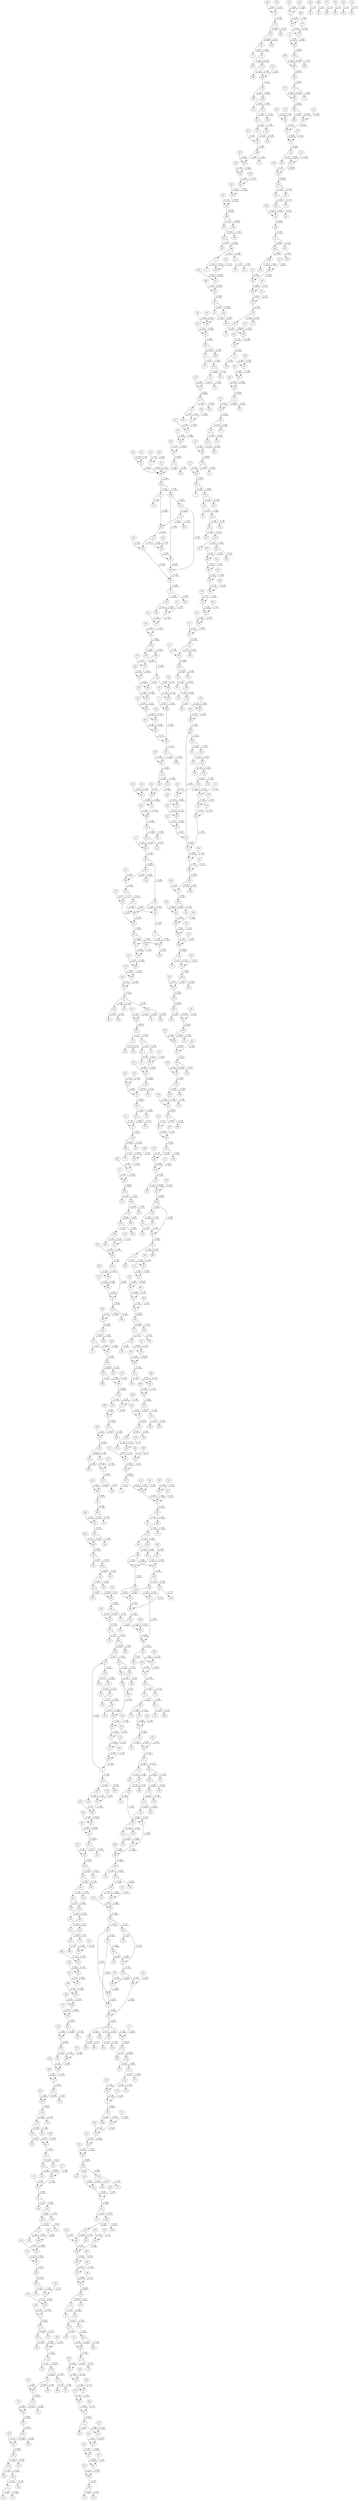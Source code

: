 digraph {
0;
1;
2;
3;
4;
5;
6;
7;
8;
9;
10;
11;
12;
13;
14;
15;
16;
17;
18;
19;
20;
21;
22;
23;
24;
25;
26;
27;
28;
29;
30;
31;
32;
33;
34;
35;
36;
37;
38;
39;
40;
41;
42;
43;
44;
45;
46;
47;
48;
49;
50;
51;
52;
53;
54;
55;
56;
57;
58;
59;
60;
61;
62;
63;
64;
65;
66;
67;
68;
69;
70;
71;
72;
73;
74;
75;
76;
77;
78;
79;
80;
81;
82;
83;
84;
85;
86;
87;
88;
89;
90;
91;
92;
93;
94;
95;
96;
97;
98;
99;
100;
101;
102;
103;
104;
105;
106;
107;
108;
109;
110;
111;
112;
113;
114;
115;
116;
117;
118;
119;
120;
121;
122;
123;
124;
125;
126;
127;
128;
129;
130;
131;
132;
133;
134;
135;
136;
137;
138;
139;
140;
141;
142;
143;
144;
145;
146;
147;
148;
149;
150;
151;
152;
153;
154;
155;
156;
157;
158;
159;
160;
161;
162;
163;
164;
165;
166;
167;
168;
169;
170;
171;
172;
173;
174;
175;
176;
177;
178;
179;
180;
181;
182;
183;
184;
185;
186;
187;
188;
189;
190;
191;
192;
193;
194;
195;
196;
197;
198;
199;
200;
201;
202;
203;
204;
205;
206;
207;
208;
209;
210;
211;
212;
213;
214;
215;
216;
217;
218;
219;
220;
221;
222;
223;
224;
225;
226;
227;
228;
229;
230;
231;
232;
233;
234;
235;
236;
237;
238;
239;
240;
241;
242;
243;
244;
245;
246;
247;
248;
249;
250;
251;
252;
253;
254;
255;
256;
257;
258;
259;
260;
261;
262;
263;
264;
265;
266;
267;
268;
269;
270;
271;
272;
273;
274;
275;
276;
277;
278;
279;
280;
281;
282;
283;
284;
285;
286;
287;
288;
289;
290;
291;
292;
293;
294;
295;
296;
297;
298;
299;
300;
301;
302;
303;
304;
305;
306;
307;
308;
309;
310;
311;
312;
313;
314;
315;
316;
317;
318;
319;
320;
321;
322;
323;
324;
325;
326;
327;
328;
329;
330;
331;
332;
333;
334;
335;
336;
337;
338;
339;
340;
341;
342;
343;
344;
345;
346;
347;
348;
349;
350;
351;
352;
353;
354;
355;
356;
357;
358;
359;
360;
361;
362;
363;
364;
365;
366;
367;
368;
369;
370;
371;
372;
373;
374;
375;
376;
377;
378;
379;
380;
381;
382;
383;
384;
385;
386;
387;
388;
389;
390;
391;
392;
393;
394;
395;
396;
397;
398;
399;
400;
401;
402;
403;
404;
405;
406;
407;
408;
409;
410;
411;
412;
413;
414;
415;
416;
417;
418;
419;
420;
421;
422;
423;
424;
425;
426;
427;
428;
429;
430;
431;
432;
433;
434;
435;
436;
437;
438;
439;
440;
441;
442;
443;
444;
445;
446;
447;
448;
449;
450;
451;
452;
453;
454;
455;
456;
457;
458;
459;
460;
461;
462;
463;
464;
465;
466;
467;
468;
469;
470;
471;
472;
473;
474;
475;
476;
477;
478;
479;
480;
481;
482;
483;
484;
485;
486;
487;
488;
489;
490;
491;
492;
493;
494;
495;
496;
497;
498;
499;
500;
501;
502;
503;
504;
505;
506;
507;
508;
509;
510;
511;
512;
513;
514;
515;
516;
517;
518;
519;
520;
521;
522;
523;
524;
525;
526;
527;
528;
529;
530;
531;
532;
533;
534;
535;
536;
537;
538;
539;
540;
541;
542;
543;
544;
545;
546;
547;
548;
549;
550;
551;
552;
553;
554;
555;
556;
557;
558;
559;
560;
561;
562;
563;
564;
565;
566;
567;
568;
569;
570;
571;
572;
573;
574;
575;
576;
577;
578;
579;
580;
581;
582;
583;
584;
585;
586;
587;
588;
589;
590;
591;
592;
593;
594;
595;
596;
597;
598;
599;
600;
601;
602;
603;
604;
605;
606;
607;
608;
609;
610;
611;
612;
613;
614;
615;
616;
617;
618;
619;
620;
621;
622;
623;
624;
625;
626;
627;
628;
629;
630;
631;
632;
633;
634;
635;
636;
637;
638;
639;
640;
641;
642;
643;
644;
645;
646;
647;
648;
649;
650;
651;
652;
653;
654;
655;
656;
657;
658;
659;
660;
661;
662;
663;
664;
665;
666;
667;
668;
669;
670;
671;
672;
673;
674;
675;
676;
677;
678;
679;
680;
681;
682;
683;
684;
685;
686;
687;
688;
689;
690;
691;
692;
693;
694;
695;
696;
697;
698;
699;
700;
701;
702;
703;
704;
705;
706;
707;
708;
709;
710;
711;
712;
713;
714;
715;
716;
717;
718;
719;
720;
721;
722;
723;
724;
725;
726;
727;
728;
729;
730;
731;
732;
733;
734;
735;
736;
737;
738;
739;
740;
741;
742;
743;
744;
745;
746;
747;
748;
749;
750;
751;
752;
753;
754;
755;
756;
757;
758;
759;
760;
761;
762;
763;
764;
765;
766;
767;
768;
769;
770;
771;
772;
773;
774;
775;
776;
777;
778;
779;
780;
781;
782;
783;
784;
785;
786;
787;
788;
789;
790;
791;
792;
793;
794;
795;
796;
797;
798;
799;
800;
801;
802;
803;
804;
805;
806;
807;
808;
809;
810;
811;
812;
813;
814;
815;
816;
817;
818;
819;
820;
821;
822;
823;
824;
825;
826;
827;
828;
829;
830;
831;
832;
833;
834;
835;
836;
837;
838;
839;
840;
841;
842;
843;
844;
845;
846;
847;
848;
849;
850;
851;
852;
853;
854;
855;
856;
857;
858;
859;
860;
861;
862;
863;
864;
865;
866;
867;
868;
869;
870;
871;
872;
873;
874;
875;
876;
877;
878;
879;
880;
881;
882;
883;
884;
885;
886;
887;
888;
889;
890;
891;
892;
893;
894;
895;
896;
897;
898;
899;
900;
901;
902;
903;
904;
905;
906;
907;
908;
909;
910;
911;
912;
913;
914;
915;
916;
917;
918;
919;
920;
921;
922;
923;
924;
925;
926;
927;
928;
929;
930;
931;
932;
933;
934;
935;
936;
937;
938;
939;
940;
941;
942;
943;
944;
945;
946;
947;
948;
949;
950;
951;
952;
953;
954;
955;
956;
957;
958;
959;
960;
961;
962;
963;
964;
965;
966;
967;
968;
969;
970;
971;
972;
973;
974;
975;
976;
977;
200 -> 526 [label=" L:1.3k
 cov:33.0"];
526 -> 55 [label=" L:1.0k
 cov:122.0"];
546 -> 421 [label=" L:21.9k
 cov:219.3"];
546 -> 207 [label=" L:1.0k
 cov:49.2"];
421 -> 465 [label=" L:16.6k
 cov:263.1"];
925 -> 526 [label=" L:1.1k
 cov:23.6"];
218 -> 403 [label=" L:1.0k
 cov:32.0"];
403 -> 788 [label=" L:1.0k
 cov:109.5"];
348 -> 928 [label=" L:1.1k
 cov:122.8"];
348 -> 951 [label=" L:1.0k
 cov:28.5"];
928 -> 799 [label=" L:26.9k
 cov:174.0"];
657 -> 142 [label=" L:1.1k
 cov:69.6"];
142 -> 819 [label=" L:21.7k
 cov:195.7"];
551 -> 934 [label=" L:1.1k
 cov:836.9"];
934 -> 504 [label=" L:1.2k
 cov:956.8"];
609 -> 202 [label=" L:1.1k
 cov:134.8"];
202 -> 699 [label=" L:1.2k
 cov:259.2"];
730 -> 928 [label=" L:1.1k
 cov:58.3"];
189 -> 823 [label=" L:1.1k
 cov:24.2"];
823 -> 772 [label=" L:1.6k
 cov:269.3"];
906 -> 612 [label=" L:10.7k
 cov:237.5"];
906 -> 938 [label=" L:1.0k
 cov:135.0"];
612 -> 686 [label=" L:13.2k
 cov:249.9"];
612 -> 187 [label=" L:1.0k
 cov:47.5"];
728 -> 86 [label=" L:1.1k
 cov:42.4"];
86 -> 253 [label=" L:1.6k
 cov:313.2"];
734 -> 489 [label=" L:4.2k
 cov:157.0"];
734 -> 786 [label=" L:1.0k
 cov:52.0"];
489 -> 344 [label=" L:4.1k
 cov:83.7"];
489 -> 974 [label=" L:1.0k
 cov:59.0"];
788 -> 549 [label=" L:13.2k
 cov:259.1"];
882 -> 327 [label=" L:1.0k
 cov:41.2"];
327 -> 554 [label=" L:7.5k
 cov:181.2"];
76 -> 539 [label=" L:1.0k
 cov:10.5"];
539 -> 107 [label=" L:1.0k
 cov:131.5"];
68 -> 130 [label=" L:1.3k
 cov:20.4"];
130 -> 367 [label=" L:4.3k
 cov:242.9"];
485 -> 940 [label=" L:1.1k
 cov:51.1"];
940 -> 400 [label=" L:5.4k
 cov:222.4"];
628 -> 96 [label=" L:1.1k
 cov:56.4"];
96 -> 601 [label=" L:3.7k
 cov:209.4"];
344 -> 235 [label=" L:1.1k
 cov:41.4"];
235 -> 458 [label=" L:10.6k
 cov:180.2"];
932 -> 195 [label=" L:1.0k
 cov:51.0"];
195 -> 788 [label=" L:1.0k
 cov:217.8"];
107 -> 573 [label=" L:16.0k
 cov:250.4"];
944 -> 883 [label=" L:1.5k
 cov:1749.7"];
944 -> 556 [label=" L:1.0k
 cov:890.5"];
883 -> 773 [label=" L:1.8k
 cov:891.6"];
883 -> 319 [label=" L:1.9k
 cov:143.5"];
236 -> 505 [label=" L:10.7k
 cov:145.9"];
236 -> 89 [label=" L:1.0k
 cov:89.0"];
505 -> 950 [label=" L:18.8k
 cov:184.8"];
118 -> 529 [label=" L:1.0k
 cov:83.2"];
529 -> 411 [label=" L:1.0k
 cov:337.5"];
316 -> 968 [label=" L:7.2k
 cov:155.6"];
316 -> 715 [label=" L:1.0k
 cov:43.2"];
968 -> 744 [label=" L:29.0k
 cov:207.2"];
968 -> 14 [label=" L:1.0k
 cov:59.2"];
280 -> 216 [label=" L:1.1k
 cov:68.9"];
216 -> 180 [label=" L:20.5k
 cov:284.1"];
136 -> 55 [label=" L:29.7k
 cov:225.9"];
136 -> 931 [label=" L:1.1k
 cov:26.5"];
55 -> 206 [label=" L:4.1k
 cov:266.9"];
693 -> 640 [label=" L:1.0k
 cov:46.0"];
640 -> 273 [label=" L:1.6k
 cov:174.3"];
608 -> 698 [label=" L:1.3k
 cov:699.1"];
698 -> 277 [label=" L:1.2k
 cov:531.9"];
387 -> 736 [label=" L:1.1k
 cov:144.9"];
736 -> 962 [label=" L:1.8k
 cov:549.2"];
88 -> 975 [label=" L:1.1k
 cov:66.0"];
975 -> 956 [label=" L:22.9k
 cov:199.4"];
18 -> 522 [label=" L:1.0k
 cov:981.8"];
18 -> 970 [label=" L:1.3k
 cov:133.3"];
522 -> 607 [label=" L:1.2k
 cov:931.8"];
970 -> 491 [label=" L:1.7k
 cov:176.9"];
902 -> 25 [label=" L:21.8k
 cov:230.2"];
902 -> 259 [label=" L:1.0k
 cov:46.8"];
25 -> 866 [label=" L:16.9k
 cov:241.1"];
858 -> 70 [label=" L:1.1k
 cov:496.2"];
858 -> 413 [label=" L:1.1k
 cov:79.2"];
70 -> 20 [label=" L:6.7k
 cov:671.9"];
70 -> 771 [label=" L:1.0k
 cov:126.5"];
740 -> 132 [label=" L:1.1k
 cov:44.1"];
132 -> 343 [label=" L:3.4k
 cov:220.0"];
158 -> 449 [label=" L:1.2k
 cov:5.7"];
449 -> 911 [label=" L:6.0k
 cov:193.9"];
549 -> 112 [label=" L:10.7k
 cov:222.1"];
554 -> 50 [label=" L:30.7k
 cov:288.5"];
277 -> 297 [label=" L:1.1k
 cov:418.3"];
297 -> 623 [label=" L:1.0k
 cov:190.0"];
297 -> 964 [label=" L:1.0k
 cov:337.5"];
297 -> 90 [label=" L:1.1k
 cov:102.1"];
343 -> 11 [label=" L:1.1k
 cov:178.4"];
573 -> 152 [label=" L:3.1k
 cov:209.4"];
819 -> 395 [label=" L:4.0k
 cov:182.6"];
834 -> 384 [label=" L:31.0k
 cov:225.5"];
834 -> 117 [label=" L:1.1k
 cov:32.1"];
384 -> 170 [label=" L:17.6k
 cov:218.0"];
139 -> 316 [label=" L:7.6k
 cov:223.5"];
887 -> 511 [label=" L:7.2k
 cov:169.2"];
511 -> 22 [label=" L:7.6k
 cov:235.1"];
278 -> 717 [label=" L:1.1k
 cov:36.9"];
717 -> 173 [label=" L:1.1k
 cov:306.0"];
78 -> 734 [label=" L:34.7k
 cov:231.0"];
725 -> 874 [label=" L:1.0k
 cov:166.0"];
874 -> 149 [label=" L:3.5k
 cov:142.1"];
270 -> 335 [label=" L:1.0k
 cov:166.0"];
335 -> 486 [label=" L:1.1k
 cov:167.6"];
374 -> 828 [label=" L:36.7k
 cov:174.4"];
374 -> 707 [label=" L:1.0k
 cov:44.2"];
828 -> 752 [label=" L:1.0k
 cov:162.0"];
828 -> 357 [label=" L:1.3k
 cov:3.5"];
108 -> 698 [label=" L:1.0k
 cov:300.0"];
165 -> 403 [label=" L:1.1k
 cov:14.0"];
255 -> 205 [label=" L:2.0k
 cov:130.4"];
255 -> 966 [label=" L:1.0k
 cov:38.5"];
205 -> 82 [label=" L:7.2k
 cov:155.8"];
205 -> 325 [label=" L:1.0k
 cov:33.8"];
598 -> 960 [label=" L:1.1k
 cov:114.9"];
598 -> 66 [label=" L:1.1k
 cov:40.0"];
960 -> 209 [label=" L:2.6k
 cov:54.1"];
82 -> 801 [label=" L:36.0k
 cov:221.3"];
109 -> 20 [label=" L:1.2k
 cov:49.5"];
20 -> 723 [label=" L:9.2k
 cov:828.8"];
223 -> 69 [label=" L:1.3k
 cov:22.6"];
69 -> 535 [label=" L:2.8k
 cov:505.2"];
127 -> 12 [label=" L:6.2k
 cov:207.0"];
12 -> 104 [label=" L:1.5k
 cov:163.1"];
826 -> 361 [label=" L:1.1k
 cov:1.3"];
864 -> 209 [label=" L:1.1k
 cov:39.9"];
209 -> 753 [label=" L:11.5k
 cov:222.0"];
588 -> 911 [label=" L:1.1k
 cov:21.2"];
911 -> 167 [label=" L:2.5k
 cov:302.8"];
642 -> 926 [label=" L:1.3k
 cov:13.9"];
926 -> 215 [label=" L:11.0k
 cov:308.4"];
50 -> 52 [label=" L:22.0k
 cov:204.8"];
50 -> 876 [label=" L:1.2k
 cov:22.8"];
52 -> 402 [label=" L:15.7k
 cov:171.6"];
52 -> 954 [label=" L:1.0k
 cov:73.0"];
562 -> 132 [label=" L:3.0k
 cov:164.9"];
562 -> 314 [label=" L:1.1k
 cov:68.9"];
366 -> 680 [label=" L:1.1k
 cov:220.9"];
680 -> 162 [label=" L:1.2k
 cov:1759.5"];
408 -> 753 [label=" L:1.0k
 cov:68.2"];
753 -> 671 [label=" L:4.3k
 cov:237.6"];
469 -> 800 [label=" L:1.0k
 cov:46.8"];
800 -> 364 [label=" L:28.7k
 cov:237.4"];
34 -> 266 [label=" L:1.0k
 cov:44.0"];
266 -> 754 [label=" L:16.9k
 cov:257.3"];
643 -> 79 [label=" L:1.0k
 cov:668.5"];
643 -> 703 [label=" L:1.0k
 cov:327.0"];
79 -> 300 [label=" L:1.3k
 cov:790.2"];
703 -> 240 [label=" L:1.9k
 cov:52.0"];
631 -> 417 [label=" L:1.0k
 cov:126.5"];
417 -> 736 [label=" L:1.1k
 cov:500.2"];
545 -> 732 [label=" L:1.0k
 cov:41.5"];
732 -> 248 [label=" L:9.7k
 cov:229.1"];
426 -> 651 [label=" L:1.0k
 cov:44.2"];
651 -> 122 [label=" L:19.5k
 cov:163.5"];
894 -> 405 [label=" L:1.0k
 cov:59.0"];
405 -> 204 [label=" L:4.1k
 cov:282.0"];
435 -> 384 [label=" L:1.0k
 cov:41.2"];
778 -> 690 [label=" L:1.0k
 cov:85.5"];
690 -> 456 [label=" L:2.5k
 cov:312.8"];
831 -> 441 [label=" L:1.0k
 cov:375.2"];
441 -> 944 [label=" L:1.4k
 cov:1564.9"];
696 -> 474 [label=" L:1.0k
 cov:33.8"];
474 -> 431 [label=" L:2.0k
 cov:121.1"];
358 -> 578 [label=" L:1.9k
 cov:7.6"];
578 -> 733 [label=" L:1.0k
 cov:1647.0"];
110 -> 32 [label=" L:2.1k
 cov:141.5"];
110 -> 580 [label=" L:1.2k
 cov:7.1"];
32 -> 47 [label=" L:2.9k
 cov:120.7"];
652 -> 835 [label=" L:86.1k
 cov:273.3"];
835 -> 775 [label=" L:10.6k
 cov:135.1"];
835 -> 43 [label=" L:1.1k
 cov:61.0"];
111 -> 858 [label=" L:1.8k
 cov:557.5"];
111 -> 677 [label=" L:1.2k
 cov:35.6"];
162 -> 262 [label=" L:1.4k
 cov:1758.4"];
162 -> 862 [label=" L:1.4k
 cov:30.4"];
359 -> 957 [label=" L:1.1k
 cov:736.9"];
359 -> 843 [label=" L:1.7k
 cov:14.2"];
957 -> 468 [label=" L:1.6k
 cov:570.0"];
957 -> 212 [label=" L:1.6k
 cov:37.1"];
843 -> 141 [label=" L:1.3k
 cov:42.5"];
336 -> 137 [label=" L:1.1k
 cov:25.5"];
137 -> 282 [label=" L:1.4k
 cov:167.4"];
752 -> 824 [label=" L:1.7k
 cov:162.0"];
752 -> 880 [label=" L:1.2k
 cov:6.0"];
148 -> 177 [label=" L:1.0k
 cov:22.0"];
177 -> 639 [label=" L:1.0k
 cov:219.0"];
913 -> 450 [label=" L:2.2k
 cov:1128.0"];
450 -> 772 [label=" L:1.6k
 cov:1285.4"];
40 -> 126 [label=" L:1.3k
 cov:1745.7"];
126 -> 441 [label=" L:1.5k
 cov:1574.7"];
747 -> 515 [label=" L:21.7k
 cov:146.1"];
747 -> 197 [label=" L:1.0k
 cov:66.5"];
515 -> 690 [label=" L:7.8k
 cov:312.4"];
515 -> 409 [label=" L:1.1k
 cov:69.6"];
738 -> 594 [label=" L:7.0k
 cov:204.3"];
738 -> 540 [label=" L:1.0k
 cov:38.0"];
594 -> 683 [label=" L:2.2k
 cov:72.7"];
594 -> 478 [label=" L:1.0k
 cov:34.2"];
618 -> 516 [label=" L:1.1k
 cov:157.8"];
618 -> 163 [label=" L:1.0k
 cov:39.8"];
516 -> 444 [label=" L:1.0k
 cov:155.0"];
516 -> 29 [label=" L:1.1k
 cov:39.5"];
896 -> 233 [label=" L:1.3k
 cov:705.4"];
896 -> 751 [label=" L:1.0k
 cov:300.0"];
233 -> 953 [label=" L:1.0k
 cov:790.0"];
233 -> 181 [label=" L:1.1k
 cov:30.7"];
350 -> 645 [label=" L:1.0k
 cov:962.0"];
350 -> 429 [label=" L:1.4k
 cov:208.7"];
645 -> 768 [label=" L:1.1k
 cov:851.1"];
645 -> 542 [label=" L:1.1k
 cov:66.6"];
429 -> 468 [label=" L:1.6k
 cov:261.2"];
429 -> 212 [label=" L:1.6k
 cov:15.6"];
77 -> 926 [label=" L:12.7k
 cov:187.9"];
77 -> 0 [label=" L:1.0k
 cov:51.0"];
113 -> 759 [label=" L:1.1k
 cov:19.5"];
113 -> 613 [label=" L:1.0k
 cov:32.0"];
841 -> 277 [label=" L:1.1k
 cov:33.9"];
686 -> 77 [label=" L:1.0k
 cov:217.8"];
686 -> 113 [label=" L:1.0k
 cov:109.5"];
412 -> 593 [label=" L:2.1k
 cov:155.1"];
412 -> 378 [label=" L:1.0k
 cov:53.8"];
593 -> 8 [label=" L:1.0k
 cov:162.5"];
633 -> 832 [label=" L:1.2k
 cov:279.0"];
832 -> 184 [label=" L:1.1k
 cov:1221.6"];
481 -> 437 [label=" L:1.3k
 cov:189.6"];
481 -> 770 [label=" L:1.3k
 cov:135.8"];
437 -> 237 [label=" L:1.2k
 cov:166.9"];
770 -> 761 [label=" L:1.1k
 cov:123.2"];
260 -> 824 [label=" L:1.0k
 cov:45.2"];
824 -> 632 [label=" L:1.3k
 cov:165.1"];
430 -> 742 [label=" L:65.8k
 cov:242.0"];
430 -> 833 [label=" L:1.1k
 cov:66.0"];
742 -> 451 [label=" L:12.9k
 cov:194.5"];
149 -> 617 [label=" L:5.9k
 cov:137.8"];
624 -> 54 [label=" L:1.6k
 cov:203.8"];
54 -> 430 [label=" L:22.9k
 cov:234.8"];
268 -> 4 [label=" L:1.1k
 cov:310.0"];
4 -> 125 [label=" L:1.4k
 cov:182.1"];
4 -> 129 [label=" L:1.2k
 cov:165.2"];
459 -> 417 [label=" L:6.7k
 cov:731.3"];
459 -> 900 [label=" L:1.2k
 cov:55.7"];
356 -> 779 [label=" L:6.2k
 cov:47.1"];
779 -> 30 [label=" L:2.7k
 cov:162.2"];
244 -> 918 [label=" L:1.1k
 cov:23.9"];
918 -> 91 [label=" L:14.9k
 cov:233.6"];
901 -> 270 [label=" L:1.2k
 cov:6.1"];
480 -> 884 [label=" L:1.3k
 cov:11.1"];
884 -> 651 [label=" L:36.7k
 cov:188.2"];
514 -> 679 [label=" L:1.1k
 cov:282.7"];
514 -> 169 [label=" L:1.1k
 cov:72.8"];
679 -> 481 [label=" L:1.1k
 cov:295.4"];
679 -> 935 [label=" L:1.0k
 cov:146.5"];
288 -> 741 [label=" L:1.1k
 cov:10.6"];
741 -> 302 [label=" L:1.1k
 cov:157.8"];
626 -> 431 [label=" L:1.0k
 cov:38.5"];
431 -> 176 [label=" L:35.5k
 cov:155.8"];
777 -> 709 [label=" L:1.0k
 cov:85.0"];
709 -> 453 [label=" L:25.5k
 cov:261.1"];
411 -> 916 [label=" L:1.1k
 cov:419.8"];
301 -> 634 [label=" L:30.2k
 cov:220.9"];
301 -> 669 [label=" L:1.0k
 cov:82.5"];
634 -> 766 [label=" L:5.3k
 cov:187.7"];
634 -> 903 [label=" L:1.0k
 cov:54.8"];
519 -> 608 [label=" L:1.1k
 cov:55.3"];
98 -> 709 [label=" L:1.0k
 cov:369.5"];
98 -> 581 [label=" L:1.0k
 cov:219.0"];
98 -> 95 [label=" L:1.0k
 cov:204.0"];
98 -> 258 [label=" L:1.1k
 cov:53.4"];
581 -> 443 [label=" L:1.0k
 cov:22.0"];
581 -> 619 [label=" L:1.1k
 cov:10.5"];
95 -> 561 [label=" L:1.0k
 cov:3.5"];
95 -> 845 [label=" L:1.0k
 cov:4.0"];
73 -> 333 [label=" L:1.6k
 cov:762.5"];
333 -> 98 [label=" L:1.2k
 cov:500.5"];
768 -> 359 [label=" L:1.3k
 cov:778.9"];
379 -> 339 [label=" L:1.3k
 cov:1101.9"];
339 -> 493 [label=" L:1.1k
 cov:904.8"];
339 -> 656 [label=" L:1.4k
 cov:311.1"];
710 -> 624 [label=" L:1.2k
 cov:24.6"];
302 -> 270 [label=" L:1.0k
 cov:159.2"];
499 -> 335 [label=" L:1.1k
 cov:22.0"];
483 -> 546 [label=" L:30.4k
 cov:257.9"];
125 -> 307 [label=" L:1.3k
 cov:160.9"];
125 -> 649 [label=" L:1.3k
 cov:12.9"];
129 -> 318 [label=" L:1.1k
 cov:164.3"];
8 -> 459 [label=" L:9.2k
 cov:660.9"];
321 -> 946 [label=" L:1.1k
 cov:24.4"];
946 -> 872 [label=" L:17.6k
 cov:213.5"];
451 -> 423 [label=" L:19.6k
 cov:181.1"];
451 -> 294 [label=" L:1.0k
 cov:104.5"];
423 -> 591 [label=" L:15.4k
 cov:217.5"];
423 -> 9 [label=" L:1.1k
 cov:57.2"];
744 -> 370 [label=" L:11.2k
 cov:239.0"];
456 -> 548 [label=" L:6.0k
 cov:208.5"];
456 -> 360 [label=" L:1.1k
 cov:65.1"];
548 -> 973 [label=" L:1.0k
 cov:151.0"];
548 -> 213 [label=" L:1.2k
 cov:10.3"];
571 -> 893 [label=" L:1.2k
 cov:228.9"];
571 -> 813 [label=" L:1.1k
 cov:21.8"];
893 -> 492 [label=" L:1.1k
 cov:132.6"];
893 -> 488 [label=" L:1.3k
 cov:34.3"];
829 -> 232 [label=" L:1.2k
 cov:936.0"];
829 -> 544 [label=" L:1.1k
 cov:68.9"];
232 -> 720 [label=" L:1.1k
 cov:835.9"];
232 -> 976 [label=" L:1.3k
 cov:132.9"];
351 -> 702 [label=" L:1.6k
 cov:172.3"];
351 -> 735 [label=" L:1.1k
 cov:40.2"];
702 -> 179 [label=" L:1.2k
 cov:161.1"];
702 -> 854 [label=" L:1.0k
 cov:46.0"];
375 -> 975 [label=" L:65.8k
 cov:229.2"];
375 -> 943 [label=" L:1.1k
 cov:66.2"];
377 -> 462 [label=" L:21.9k
 cov:226.5"];
377 -> 596 [label=" L:1.1k
 cov:71.7"];
462 -> 415 [label=" L:29.4k
 cov:247.8"];
373 -> 584 [label=" L:33.4k
 cov:240.2"];
373 -> 644 [label=" L:1.1k
 cov:49.2"];
584 -> 747 [label=" L:4.0k
 cov:146.7"];
584 -> 75 [label=" L:1.0k
 cov:52.5"];
492 -> 160 [label=" L:1.2k
 cov:26.8"];
492 -> 10 [label=" L:1.4k
 cov:39.3"];
10 -> 871 [label=" L:1.9k
 cov:270.7"];
720 -> 59 [label=" L:1.2k
 cov:783.8"];
720 -> 518 [label=" L:1.2k
 cov:202.6"];
59 -> 10 [label=" L:1.1k
 cov:63.7"];
59 -> 576 [label=" L:1.1k
 cov:808.5"];
399 -> 659 [label=" L:1.0k
 cov:10.5"];
659 -> 411 [label=" L:1.0k
 cov:190.0"];
303 -> 585 [label=" L:18.3k
 cov:109.7"];
303 -> 63 [label=" L:1.0k
 cov:67.5"];
585 -> 948 [label=" L:2.1k
 cov:142.4"];
585 -> 830 [label=" L:1.0k
 cov:68.5"];
273 -> 757 [label=" L:1.2k
 cov:158.8"];
444 -> 682 [label=" L:1.6k
 cov:129.8"];
444 -> 261 [label=" L:1.1k
 cov:20.2"];
380 -> 742 [label=" L:1.1k
 cov:17.3"];
210 -> 177 [label=" L:1.1k
 cov:7.4"];
782 -> 522 [label=" L:1.2k
 cov:4.7"];
33 -> 640 [label=" L:1.2k
 cov:162.1"];
33 -> 24 [label=" L:1.1k
 cov:3.3"];
264 -> 904 [label=" L:1.1k
 cov:124.5"];
904 -> 599 [label=" L:1.0k
 cov:962.0"];
400 -> 461 [label=" L:15.4k
 cov:226.1"];
400 -> 320 [label=" L:1.0k
 cov:105.0"];
461 -> 610 [label=" L:19.6k
 cov:194.4"];
801 -> 847 [label=" L:2.9k
 cov:111.0"];
801 -> 689 [label=" L:1.0k
 cov:42.2"];
847 -> 940 [label=" L:15.4k
 cov:231.5"];
93 -> 859 [label=" L:4.2k
 cov:173.7"];
93 -> 755 [label=" L:1.0k
 cov:99.5"];
859 -> 553 [label=" L:14.0k
 cov:187.0"];
161 -> 474 [label=" L:7.2k
 cov:205.8"];
161 -> 183 [label=" L:1.0k
 cov:103.5"];
792 -> 461 [label=" L:1.1k
 cov:57.2"];
719 -> 773 [label=" L:1.1k
 cov:211.5"];
773 -> 851 [label=" L:1.1k
 cov:792.5"];
723 -> 110 [label=" L:1.0k
 cov:162.5"];
723 -> 582 [label=" L:1.1k
 cov:25.4"];
486 -> 192 [label=" L:6.8k
 cov:197.8"];
192 -> 695 [label=" L:9.6k
 cov:231.0"];
921 -> 338 [label=" L:1.0k
 cov:265.8"];
338 -> 323 [label=" L:29.3k
 cov:222.2"];
856 -> 836 [label=" L:7.0k
 cov:225.5"];
856 -> 144 [label=" L:1.0k
 cov:41.5"];
836 -> 739 [label=" L:10.3k
 cov:255.6"];
706 -> 224 [label=" L:2.1k
 cov:145.8"];
706 -> 15 [label=" L:1.2k
 cov:14.5"];
706 -> 889 [label=" L:1.1k
 cov:27.4"];
224 -> 17 [label=" L:18.3k
 cov:129.0"];
364 -> 712 [label=" L:19.8k
 cov:217.1"];
712 -> 769 [label=" L:10.7k
 cov:198.3"];
712 -> 711 [label=" L:1.0k
 cov:92.5"];
521 -> 681 [label=" L:1.3k
 cov:1465.7"];
521 -> 850 [label=" L:1.1k
 cov:50.8"];
681 -> 135 [label=" L:1.1k
 cov:1465.1"];
907 -> 251 [label=" L:1.2k
 cov:97.5"];
251 -> 285 [label=" L:1.1k
 cov:1465.1"];
214 -> 21 [label=" L:1.1k
 cov:23.8"];
214 -> 586 [label=" L:10.1k
 cov:242.5"];
586 -> 267 [label=" L:11.0k
 cov:245.6"];
586 -> 660 [label=" L:1.0k
 cov:69.8"];
493 -> 597 [label=" L:1.2k
 cov:969.6"];
656 -> 333 [label=" L:1.6k
 cov:196.3"];
617 -> 62 [label=" L:17.8k
 cov:250.4"];
667 -> 107 [label=" L:21.1k
 cov:241.4"];
504 -> 832 [label=" L:1.4k
 cov:1034.5"];
699 -> 184 [label=" L:1.4k
 cov:409.0"];
910 -> 150 [label=" L:20.3k
 cov:253.3"];
150 -> 410 [label=" L:34.3k
 cov:233.6"];
591 -> 899 [label=" L:5.4k
 cov:235.1"];
899 -> 939 [label=" L:15.4k
 cov:189.3"];
899 -> 345 [label=" L:1.1k
 cov:50.8"];
100 -> 161 [label=" L:36.0k
 cov:218.6"];
610 -> 375 [label=" L:12.9k
 cov:233.6"];
385 -> 971 [label=" L:7.1k
 cov:179.8"];
971 -> 322 [label=" L:5.0k
 cov:213.0"];
971 -> 433 [label=" L:1.1k
 cov:16.4"];
16 -> 770 [label=" L:1.1k
 cov:31.8"];
757 -> 449 [label=" L:1.0k
 cov:151.0"];
173 -> 268 [label=" L:1.0k
 cov:317.5"];
407 -> 577 [label=" L:1.1k
 cov:11.4"];
407 -> 665 [label=" L:3.4k
 cov:170.3"];
665 -> 216 [label=" L:3.0k
 cov:159.5"];
665 -> 222 [label=" L:1.1k
 cov:44.1"];
285 -> 422 [label=" L:1.3k
 cov:1477.3"];
285 -> 134 [label=" L:1.0k
 cov:736.0"];
322 -> 405 [label=" L:1.1k
 cov:141.3"];
36 -> 758 [label=" L:1.2k
 cov:1772.0"];
758 -> 151 [label=" L:1.3k
 cov:1763.4"];
758 -> 272 [label=" L:1.1k
 cov:110.9"];
814 -> 412 [label=" L:2.9k
 cov:115.0"];
814 -> 977 [label=" L:1.0k
 cov:55.5"];
287 -> 551 [label=" L:1.2k
 cov:29.3"];
528 -> 609 [label=" L:1.2k
 cov:5.5"];
57 -> 617 [label=" L:1.1k
 cov:24.5"];
97 -> 806 [label=" L:1.3k
 cov:1.0"];
872 -> 31 [label=" L:31.0k
 cov:174.0"];
872 -> 398 [label=" L:1.0k
 cov:41.2"];
31 -> 196 [label=" L:8.5k
 cov:233.7"];
141 -> 643 [label=" L:1.0k
 cov:555.2"];
601 -> 243 [label=" L:29.4k
 cov:229.8"];
601 -> 85 [label=" L:1.0k
 cov:78.5"];
243 -> 721 [label=" L:24.2k
 cov:225.4"];
243 -> 655 [label=" L:1.0k
 cov:78.0"];
458 -> 873 [label=" L:86.1k
 cov:242.4"];
873 -> 529 [label=" L:1.1k
 cov:305.0"];
873 -> 3 [label=" L:1.1k
 cov:20.1"];
638 -> 506 [label=" L:1.4k
 cov:213.1"];
506 -> 99 [label=" L:10.3k
 cov:240.9"];
102 -> 667 [label=" L:1.0k
 cov:37.5"];
879 -> 834 [label=" L:8.5k
 cov:209.8"];
196 -> 304 [label=" L:14.0k
 cov:218.1"];
196 -> 42 [label=" L:1.3k
 cov:19.0"];
353 -> 910 [label=" L:1.0k
 cov:130.0"];
595 -> 139 [label=" L:2.5k
 cov:91.7"];
152 -> 910 [label=" L:9.5k
 cov:203.3"];
152 -> 947 [label=" L:1.1k
 cov:51.4"];
671 -> 583 [label=" L:31.8k
 cov:243.8"];
671 -> 376 [label=" L:1.3k
 cov:16.1"];
239 -> 385 [label=" L:22.2k
 cov:206.7"];
494 -> 591 [label=" L:1.0k
 cov:105.0"];
479 -> 448 [label=" L:17.8k
 cov:234.1"];
448 -> 347 [label=" L:5.9k
 cov:126.5"];
448 -> 704 [label=" L:1.1k
 cov:24.4"];
112 -> 397 [label=" L:19.9k
 cov:227.8"];
962 -> 670 [label=" L:5.1k
 cov:569.5"];
670 -> 328 [label=" L:2.8k
 cov:564.7"];
455 -> 385 [label=" L:1.0k
 cov:103.0"];
863 -> 504 [label=" L:1.1k
 cov:254.7"];
7 -> 699 [label=" L:1.1k
 cov:78.2"];
950 -> 902 [label=" L:29.7k
 cov:137.8"];
319 -> 609 [label=" L:1.4k
 cov:26.1"];
319 -> 654 [label=" L:1.1k
 cov:57.8"];
176 -> 96 [label=" L:12.5k
 cov:221.2"];
176 -> 789 [label=" L:1.0k
 cov:49.2"];
676 -> 346 [label=" L:1.3k
 cov:572.8"];
676 -> 326 [label=" L:1.3k
 cov:52.8"];
346 -> 365 [label=" L:1.6k
 cov:630.9"];
346 -> 547 [label=" L:1.6k
 cov:263.1"];
326 -> 284 [label=" L:1.7k
 cov:16.9"];
326 -> 392 [label=" L:1.7k
 cov:5.5"];
262 -> 295 [label=" L:1.3k
 cov:1417.7"];
262 -> 332 [label=" L:1.1k
 cov:217.5"];
766 -> 137 [label=" L:1.7k
 cov:255.7"];
766 -> 861 [label=" L:1.2k
 cov:18.2"];
171 -> 80 [label=" L:2.2k
 cov:48.1"];
171 -> 425 [label=" L:1.0k
 cov:47.0"];
80 -> 891 [label=" L:7.0k
 cov:201.1"];
256 -> 23 [label=" L:29.3k
 cov:217.8"];
256 -> 972 [label=" L:1.1k
 cov:58.0"];
23 -> 182 [label=" L:1.0k
 cov:265.8"];
23 -> 61 [label=" L:1.1k
 cov:34.9"];
438 -> 100 [label=" L:1.0k
 cov:42.2"];
491 -> 6 [label=" L:1.0k
 cov:1647.0"];
969 -> 491 [label=" L:1.7k
 cov:1192.4"];
184 -> 521 [label=" L:1.1k
 cov:1512.8"];
615 -> 458 [label=" L:1.1k
 cov:36.2"];
750 -> 638 [label=" L:1.1k
 cov:58.0"];
154 -> 595 [label=" L:1.1k
 cov:23.4"];
650 -> 32 [label=" L:1.0k
 cov:53.8"];
305 -> 224 [label=" L:1.0k
 cov:68.5"];
476 -> 583 [label=" L:1.0k
 cov:46.0"];
583 -> 242 [label=" L:14.9k
 cov:225.1"];
393 -> 960 [label=" L:1.0k
 cov:28.5"];
147 -> 511 [label=" L:1.0k
 cov:43.2"];
313 -> 915 [label=" L:1.0k
 cov:54.8"];
915 -> 569 [label=" L:30.2k
 cov:232.6"];
355 -> 188 [label=" L:1.0k
 cov:54.8"];
188 -> 363 [label=" L:26.4k
 cov:261.1"];
296 -> 247 [label=" L:1.0k
 cov:52.0"];
247 -> 136 [label=" L:34.7k
 cov:208.4"];
886 -> 104 [label=" L:1.1k
 cov:45.4"];
104 -> 172 [label=" L:1.2k
 cov:174.8"];
2 -> 79 [label=" L:1.0k
 cov:446.5"];
2 -> 703 [label=" L:1.0k
 cov:105.0"];
477 -> 172 [label=" L:1.1k
 cov:76.6"];
172 -> 266 [label=" L:4.3k
 cov:203.7"];
653 -> 890 [label=" L:1.1k
 cov:48.5"];
890 -> 292 [label=" L:2.7k
 cov:229.1"];
252 -> 323 [label=" L:1.1k
 cov:58.0"];
323 -> 228 [label=" L:34.8k
 cov:214.9"];
51 -> 502 [label=" L:1.0k
 cov:119.5"];
502 -> 820 [label=" L:12.2k
 cov:296.0"];
17 -> 214 [label=" L:25.8k
 cov:258.1"];
754 -> 800 [label=" L:21.8k
 cov:237.1"];
754 -> 605 [label=" L:1.1k
 cov:15.1"];
220 -> 5 [label=" L:1.0k
 cov:73.0"];
5 -> 396 [label=" L:22.0k
 cov:241.0"];
552 -> 819 [label=" L:1.0k
 cov:66.5"];
47 -> 188 [label=" L:4.8k
 cov:169.0"];
300 -> 608 [label=" L:1.0k
 cov:790.0"];
822 -> 891 [label=" L:1.0k
 cov:38.0"];
891 -> 918 [label=" L:3.0k
 cov:194.8"];
238 -> 11 [label=" L:1.1k
 cov:70.4"];
11 -> 575 [label=" L:34.3k
 cov:252.8"];
53 -> 946 [label=" L:3.0k
 cov:153.1"];
799 -> 309 [label=" L:11.9k
 cov:153.1"];
799 -> 65 [label=" L:1.0k
 cov:82.5"];
35 -> 610 [label=" L:1.0k
 cov:104.5"];
820 -> 374 [label=" L:19.5k
 cov:189.7"];
820 -> 401 [label=" L:1.0k
 cov:74.5"];
62 -> 502 [label=" L:7.7k
 cov:213.4"];
62 -> 648 [label=" L:1.1k
 cov:59.1"];
574 -> 769 [label=" L:1.0k
 cov:89.0"];
769 -> 394 [label=" L:59.1k
 cov:205.4"];
557 -> 47 [label=" L:1.0k
 cov:55.5"];
242 -> 738 [label=" L:3.0k
 cov:198.0"];
242 -> 774 [label=" L:1.1k
 cov:67.6"];
253 -> 562 [label=" L:21.5k
 cov:147.0"];
855 -> 729 [label=" L:1.0k
 cov:82.5"];
729 -> 598 [label=" L:26.9k
 cov:174.6"];
418 -> 12 [label=" L:1.0k
 cov:88.5"];
91 -> 130 [label=" L:31.8k
 cov:206.8"];
91 -> 84 [label=" L:1.0k
 cov:46.0"];
22 -> 457 [label=" L:2.5k
 cov:94.6"];
22 -> 382 [label=" L:1.1k
 cov:24.1"];
509 -> 82 [label=" L:1.0k
 cov:103.5"];
206 -> 291 [label=" L:1.1k
 cov:167.2"];
206 -> 541 [label=" L:1.0k
 cov:59.0"];
471 -> 898 [label=" L:1.0k
 cov:99.5"];
898 -> 48 [label=" L:16.7k
 cov:228.4"];
611 -> 138 [label=" L:3.1k
 cov:229.6"];
138 -> 959 [label=" L:16.0k
 cov:291.0"];
138 -> 372 [label=" L:1.1k
 cov:32.8"];
143 -> 746 [label=" L:1.0k
 cov:59.0"];
746 -> 247 [label=" L:4.2k
 cov:158.3"];
569 -> 327 [label=" L:13.0k
 cov:196.9"];
246 -> 17 [label=" L:1.0k
 cov:67.5"];
391 -> 859 [label=" L:1.0k
 cov:64.0"];
535 -> 111 [label=" L:5.1k
 cov:595.6"];
535 -> 838 [label=" L:1.2k
 cov:33.4"];
523 -> 569 [label=" L:1.0k
 cov:82.5"];
363 -> 538 [label=" L:25.5k
 cov:257.5"];
627 -> 721 [label=" L:1.0k
 cov:118.0"];
721 -> 377 [label=" L:16.6k
 cov:273.7"];
396 -> 249 [label=" L:30.7k
 cov:291.8"];
395 -> 817 [label=" L:33.4k
 cov:253.9"];
496 -> 190 [label=" L:1.0k
 cov:45.0"];
190 -> 5 [label=" L:15.7k
 cov:154.2"];
185 -> 395 [label=" L:1.0k
 cov:52.5"];
967 -> 701 [label=" L:1.0k
 cov:78.5"];
701 -> 816 [label=" L:3.7k
 cov:204.2"];
963 -> 664 [label=" L:1.0k
 cov:78.0"];
664 -> 701 [label=" L:29.4k
 cov:225.5"];
933 -> 505 [label=" L:1.0k
 cov:92.5"];
367 -> 919 [label=" L:11.5k
 cov:223.0"];
367 -> 937 [label=" L:1.0k
 cov:68.2"];
309 -> 641 [label=" L:9.6k
 cov:215.3"];
641 -> 745 [label=" L:6.8k
 cov:197.8"];
641 -> 1 [label=" L:1.2k
 cov:24.4"];
328 -> 706 [label=" L:3.8k
 cov:335.1"];
328 -> 383 [label=" L:1.3k
 cov:29.3"];
167 -> 142 [label=" L:7.8k
 cov:282.9"];
167 -> 936 [label=" L:1.0k
 cov:85.5"];
422 -> 837 [label=" L:1.1k
 cov:1504.9"];
394 -> 667 [label=" L:10.8k
 cov:217.4"];
394 -> 885 [label=" L:1.0k
 cov:83.0"];
248 -> 614 [label=" L:3.3k
 cov:107.7"];
248 -> 616 [label=" L:1.1k
 cov:50.4"];
397 -> 256 [label=" L:34.8k
 cov:257.2"];
48 -> 595 [label=" L:2.0k
 cov:85.4"];
956 -> 369 [label=" L:2.0k
 cov:29.2"];
956 -> 700 [label=" L:1.6k
 cov:195.5"];
920 -> 970 [label=" L:1.1k
 cov:15.2"];
908 -> 615 [label=" L:1.1k
 cov:3.2"];
122 -> 531 [label=" L:12.2k
 cov:289.8"];
204 -> 78 [label=" L:29.7k
 cov:202.5"];
204 -> 114 [label=" L:1.0k
 cov:122.0"];
180 -> 39 [label=" L:2.6k
 cov:272.6"];
370 -> 171 [label=" L:2.1k
 cov:238.5"];
553 -> 86 [label=" L:4.6k
 cov:166.3"];
599 -> 927 [label=" L:1.2k
 cov:1215.8"];
106 -> 255 [label=" L:35.5k
 cov:221.3"];
170 -> 803 [label=" L:3.0k
 cov:143.4"];
170 -> 724 [label=" L:1.1k
 cov:24.4"];
817 -> 890 [label=" L:25.2k
 cov:138.1"];
135 -> 913 [label=" L:1.2k
 cov:1278.6"];
135 -> 362 [label=" L:1.2k
 cov:54.9"];
44 -> 396 [label=" L:1.2k
 cov:41.8"];
6 -> 764 [label=" L:1.6k
 cov:1861.6"];
6 -> 952 [label=" L:1.9k
 cov:27.3"];
151 -> 390 [label=" L:1.6k
 cov:1265.6"];
151 -> 877 [label=" L:1.6k
 cov:304.9"];
851 -> 654 [label=" L:1.1k
 cov:809.8"];
654 -> 551 [label=" L:1.2k
 cov:790.1"];
781 -> 38 [label=" L:1.2k
 cov:35.5"];
38 -> 915 [label=" L:5.3k
 cov:244.3"];
434 -> 437 [label=" L:1.2k
 cov:11.5"];
840 -> 301 [label=" L:13.0k
 cov:202.0"];
840 -> 805 [label=" L:1.0k
 cov:41.2"];
691 -> 54 [label=" L:2.0k
 cov:84.4"];
691 -> 368 [label=" L:1.4k
 cov:174.8"];
368 -> 624 [label=" L:1.0k
 cov:189.5"];
607 -> 969 [label=" L:1.1k
 cov:948.4"];
629 -> 851 [label=" L:1.1k
 cov:58.8"];
289 -> 56 [label=" L:1.1k
 cov:1.8"];
555 -> 756 [label=" L:1.3k
 cov:189.0"];
555 -> 315 [label=" L:1.2k
 cov:11.5"];
756 -> 694 [label=" L:1.1k
 cov:297.8"];
307 -> 470 [label=" L:1.7k
 cov:182.1"];
307 -> 186 [label=" L:1.0k
 cov:45.2"];
470 -> 884 [label=" L:1.0k
 cov:162.0"];
558 -> 756 [label=" L:1.3k
 cov:174.3"];
558 -> 897 [label=" L:1.1k
 cov:16.9"];
306 -> 397 [label=" L:1.1k
 cov:22.4"];
802 -> 370 [label=" L:1.1k
 cov:26.1"];
39 -> 780 [label=" L:4.6k
 cov:225.4"];
39 -> 675 [label=" L:1.1k
 cov:16.6"];
733 -> 955 [label=" L:1.7k
 cov:1203.8"];
733 -> 763 [label=" L:1.7k
 cov:243.3"];
955 -> 191 [label=" L:1.1k
 cov:948.4"];
955 -> 597 [label=" L:2.0k
 cov:76.0"];
763 -> 379 [label=" L:1.3k
 cov:179.3"];
763 -> 140 [label=" L:1.1k
 cov:29.5"];
30 -> 373 [label=" L:25.2k
 cov:145.7"];
30 -> 922 [label=" L:1.1k
 cov:29.5"];
538 -> 639 [label=" L:1.0k
 cov:369.5"];
538 -> 406 [label=" L:1.0k
 cov:85.0"];
810 -> 452 [label=" L:1.3k
 cov:21.6"];
452 -> 647 [label=" L:1.1k
 cov:162.4"];
811 -> 126 [label=" L:1.1k
 cov:207.8"];
201 -> 661 [label=" L:1.0k
 cov:83.0"];
661 -> 236 [label=" L:59.1k
 cov:196.2"];
881 -> 340 [label=" L:1.0k
 cov:80.0"];
340 -> 638 [label=" L:4.4k
 cov:184.1"];
410 -> 407 [label=" L:1.1k
 cov:178.4"];
410 -> 821 [label=" L:1.1k
 cov:70.4"];
211 -> 303 [label=" L:25.8k
 cov:252.1"];
215 -> 211 [label=" L:10.1k
 cov:250.3"];
465 -> 664 [label=" L:24.2k
 cov:232.1"];
465 -> 241 [label=" L:1.0k
 cov:118.0"];
99 -> 732 [label=" L:7.0k
 cov:207.2"];
99 -> 713 [label=" L:1.1k
 cov:15.2"];
292 -> 371 [label=" L:6.2k
 cov:69.1"];
292 -> 875 [label=" L:1.1k
 cov:25.1"];
816 -> 106 [label=" L:12.5k
 cov:230.6"];
816 -> 490 [label=" L:1.1k
 cov:56.4"];
663 -> 304 [label=" L:1.0k
 cov:98.0"];
304 -> 340 [label=" L:5.1k
 cov:207.6"];
737 -> 536 [label=" L:7.1k
 cov:207.9"];
536 -> 949 [label=" L:22.2k
 cov:184.2"];
536 -> 227 [label=" L:1.0k
 cov:103.0"];
279 -> 744 [label=" L:1.0k
 cov:100.0"];
228 -> 906 [label=" L:19.9k
 cov:270.3"];
228 -> 603 [label=" L:1.1k
 cov:15.1"];
249 -> 840 [label=" L:7.5k
 cov:245.1"];
249 -> 131 [label=" L:1.2k
 cov:26.5"];
948 -> 69 [label=" L:3.8k
 cov:352.0"];
432 -> 887 [label=" L:29.0k
 cov:220.1"];
432 -> 672 [label=" L:1.0k
 cov:100.0"];
909 -> 78 [label=" L:1.1k
 cov:26.5"];
453 -> 424 [label=" L:26.4k
 cov:278.5"];
453 -> 290 [label=" L:1.1k
 cov:33.2"];
424 -> 814 [label=" L:4.8k
 cov:205.1"];
424 -> 275 [label=" L:1.0k
 cov:54.8"];
27 -> 311 [label=" L:6.2k
 cov:144.5"];
27 -> 254 [label=" L:1.0k
 cov:88.5"];
600 -> 363 [label=" L:1.1k
 cov:17.1"];
531 -> 479 [label=" L:7.7k
 cov:227.0"];
531 -> 116 [label=" L:1.0k
 cov:119.5"];
83 -> 962 [label=" L:1.2k
 cov:37.5"];
191 -> 73 [label=" L:2.0k
 cov:84.3"];
191 -> 440 [label=" L:1.2k
 cov:938.0"];
597 -> 73 [label=" L:1.1k
 cov:992.6"];
221 -> 746 [label=" L:4.1k
 cov:82.5"];
221 -> 115 [label=" L:1.3k
 cov:3.6"];
614 -> 483 [label=" L:17.9k
 cov:248.3"];
731 -> 192 [label=" L:1.2k
 cov:12.7"];
637 -> 149 [label=" L:1.1k
 cov:26.4"];
271 -> 879 [label=" L:14.0k
 cov:203.5"];
271 -> 563 [label=" L:1.0k
 cov:98.0"];
513 -> 479 [label=" L:1.1k
 cov:20.0"];
103 -> 309 [label=" L:1.1k
 cov:30.6"];
798 -> 779 [label=" L:1.1k
 cov:13.6"];
632 -> 685 [label=" L:1.4k
 cov:169.1"];
761 -> 621 [label=" L:1.1k
 cov:127.3"];
237 -> 263 [label=" L:1.1k
 cov:164.8"];
892 -> 632 [label=" L:1.3k
 cov:12.6"];
837 -> 571 [label=" L:1.4k
 cov:418.4"];
837 -> 809 [label=" L:1.1k
 cov:1221.6"];
739 -> 839 [label=" L:1.4k
 cov:211.8"];
739 -> 635 [label=" L:1.0k
 cov:61.2"];
74 -> 737 [label=" L:1.1k
 cov:24.2"];
674 -> 767 [label=" L:1.1k
 cov:39.5"];
767 -> 741 [label=" L:1.0k
 cov:155.0"];
647 -> 685 [label=" L:1.2k
 cov:157.5"];
647 -> 317 [label=" L:1.2k
 cov:36.5"];
179 -> 388 [label=" L:1.6k
 cov:184.7"];
388 -> 630 [label=" L:1.5k
 cov:257.5"];
388 -> 19 [label=" L:1.1k
 cov:30.4"];
685 -> 559 [label=" L:1.1k
 cov:308.5"];
973 -> 351 [label=" L:1.2k
 cov:155.7"];
973 -> 386 [label=" L:1.1k
 cov:10.4"];
369 -> 381 [label=" L:1.4k
 cov:166.8"];
381 -> 72 [label=" L:1.4k
 cov:181.6"];
381 -> 298 [label=" L:1.4k
 cov:3.4"];
695 -> 729 [label=" L:11.9k
 cov:166.2"];
695 -> 917 [label=" L:1.1k
 cov:30.6"];
317 -> 53 [label=" L:16.5k
 cov:194.8"];
559 -> 520 [label=" L:1.0k
 cov:317.5"];
559 -> 341 [label=" L:1.1k
 cov:78.9"];
839 -> 26 [label=" L:4.4k
 cov:181.7"];
839 -> 447 [label=" L:1.1k
 cov:82.1"];
26 -> 271 [label=" L:5.1k
 cov:187.5"];
26 -> 230 [label=" L:1.0k
 cov:80.0"];
621 -> 317 [label=" L:1.5k
 cov:167.4"];
263 -> 452 [label=" L:1.0k
 cov:160.8"];
815 -> 179 [label=" L:1.1k
 cov:19.1"];
783 -> 312 [label=" L:1.1k
 cov:164.1"];
783 -> 159 [label=" L:1.1k
 cov:41.8"];
312 -> 555 [label=" L:1.2k
 cov:164.9"];
312 -> 219 [label=" L:1.1k
 cov:41.0"];
283 -> 486 [label=" L:1.2k
 cov:24.2"];
145 -> 124 [label=" L:1.0k
 cov:166.0"];
145 -> 87 [label=" L:1.1k
 cov:43.0"];
124 -> 618 [label=" L:1.0k
 cov:159.2"];
124 -> 912 [label=" L:1.2k
 cov:6.1"];
472 -> 843 [label=" L:1.7k
 cov:9.1"];
94 -> 48 [label=" L:1.0k
 cov:73.0"];
793 -> 670 [label=" L:1.2k
 cov:93.4"];
796 -> 493 [label=" L:1.0k
 cov:231.5"];
566 -> 593 [label=" L:1.2k
 cov:25.8"];
534 -> 948 [label=" L:1.2k
 cov:54.8"];
299 -> 80 [label=" L:1.0k
 cov:34.2"];
199 -> 25 [label=" L:1.1k
 cov:15.1"];
924 -> 625 [label=" L:1.0k
 cov:3.5"];
625 -> 639 [label=" L:1.0k
 cov:204.0"];
722 -> 659 [label=" L:1.0k
 cov:10.0"];
639 -> 743 [label=" L:1.2k
 cov:477.8"];
495 -> 842 [label=" L:1.4k
 cov:1598.0"];
842 -> 852 [label=" L:1.5k
 cov:1538.6"];
842 -> 119 [label=" L:1.0k
 cov:375.2"];
64 -> 661 [label=" L:10.8k
 cov:143.1"];
64 -> 646 [label=" L:1.0k
 cov:37.5"];
295 -> 350 [label=" L:1.2k
 cov:1222.1"];
846 -> 921 [label=" L:1.1k
 cov:33.5"];
716 -> 369 [label=" L:1.4k
 cov:177.1"];
716 -> 120 [label=" L:1.3k
 cov:12.8"];
772 -> 680 [label=" L:1.3k
 cov:1732.0"];
503 -> 791 [label=" L:1.4k
 cov:87.6"];
791 -> 365 [label=" L:1.6k
 cov:64.0"];
791 -> 547 [label=" L:1.6k
 cov:24.2"];
807 -> 676 [label=" L:1.0k
 cov:555.2"];
389 -> 322 [label=" L:1.1k
 cov:17.4"];
871 -> 495 [label=" L:1.5k
 cov:1696.5"];
787 -> 411 [label=" L:1.1k
 cov:56.6"];
869 -> 274 [label=" L:1.1k
 cov:109.7"];
274 -> 36 [label=" L:1.4k
 cov:1751.7"];
916 -> 896 [label=" L:1.2k
 cov:518.0"];
916 -> 45 [label=" L:1.1k
 cov:123.3"];
668 -> 554 [label=" L:1.2k
 cov:23.9"];
282 -> 691 [label=" L:1.4k
 cov:166.1"];
308 -> 36 [label=" L:1.4k
 cov:115.2"];
575 -> 565 [label=" L:20.3k
 cov:240.7"];
575 -> 157 [label=" L:1.1k
 cov:61.2"];
291 -> 737 [label=" L:5.0k
 cov:196.0"];
291 -> 776 [label=" L:1.1k
 cov:17.4"];
852 -> 442 [label=" L:1.3k
 cov:1649.7"];
852 -> 765 [label=" L:1.1k
 cov:408.9"];
324 -> 462 [label=" L:1.0k
 cov:49.2"];
853 -> 622 [label=" L:1.0k
 cov:90.5"];
853 -> 153 [label=" L:1.1k
 cov:23.6"];
622 -> 767 [label=" L:1.6k
 cov:119.7"];
622 -> 166 [label=" L:1.1k
 cov:12.7"];
949 -> 190 [label=" L:23.9k
 cov:181.5"];
949 -> 71 [label=" L:1.1k
 cov:34.9"];
714 -> 239 [label=" L:1.1k
 cov:20.5"];
482 -> 615 [label=" L:1.1k
 cov:2.1"];
225 -> 847 [label=" L:1.1k
 cov:11.6"];
684 -> 836 [label=" L:1.1k
 cov:15.2"];
961 -> 532 [label=" L:3.3k
 cov:94.8"];
961 -> 727 [label=" L:1.0k
 cov:77.5"];
532 -> 856 [label=" L:9.7k
 cov:241.5"];
442 -> 687 [label=" L:1.0k
 cov:1884.0"];
442 -> 718 [label=" L:1.2k
 cov:117.9"];
60 -> 887 [label=" L:1.0k
 cov:59.2"];
803 -> 229 [label=" L:16.5k
 cov:228.5"];
803 -> 568 [label=" L:1.1k
 cov:26.7"];
878 -> 368 [label=" L:1.3k
 cov:24.6"];
508 -> 302 [label=" L:1.0k
 cov:39.8"];
390 -> 193 [label=" L:1.1k
 cov:1140.9"];
390 -> 174 [label=" L:1.6k
 cov:38.3"];
193 -> 251 [label=" L:2.3k
 cov:744.8"];
877 -> 231 [label=" L:1.3k
 cov:29.6"];
877 -> 460 [label=" L:1.1k
 cov:6.8"];
860 -> 757 [label=" L:1.1k
 cov:10.4"];
942 -> 450 [label=" L:1.6k
 cov:3.3"];
797 -> 139 [label=" L:1.1k
 cov:24.1"];
812 -> 652 [label=" L:1.1k
 cov:39.1"];
13 -> 295 [label=" L:1.1k
 cov:322.8"];
510 -> 194 [label=" L:1.1k
 cov:23.6"];
194 -> 419 [label=" L:1.7k
 cov:96.8"];
694 -> 717 [label=" L:1.1k
 cov:283.0"];
790 -> 725 [label=" L:1.2k
 cov:155.3"];
402 -> 239 [label=" L:23.9k
 cov:174.4"];
402 -> 331 [label=" L:1.0k
 cov:45.0"];
293 -> 853 [label=" L:1.7k
 cov:94.4"];
293 -> 512 [label=" L:1.0k
 cov:63.5"];
517 -> 666 [label=" L:1.1k
 cov:4.8"];
517 -> 427 [label=" L:1.0k
 cov:10.5"];
919 -> 348 [label=" L:2.6k
 cov:54.7"];
919 -> 217 [label=" L:1.1k
 cov:39.9"];
687 -> 578 [label=" L:1.6k
 cov:1858.4"];
123 -> 250 [label=" L:1.1k
 cov:59.8"];
250 -> 33 [label=" L:1.6k
 cov:171.8"];
334 -> 268 [label=" L:1.1k
 cov:40.1"];
527 -> 817 [label=" L:1.1k
 cov:49.2"];
923 -> 904 [label=" L:1.1k
 cov:840.8"];
923 -> 590 [label=" L:1.0k
 cov:407.5"];
468 -> 141 [label=" L:1.3k
 cov:623.3"];
212 -> 2 [label=" L:1.4k
 cov:76.6"];
440 -> 379 [label=" L:1.0k
 cov:981.8"];
440 -> 146 [label=" L:1.2k
 cov:60.5"];
809 -> 829 [label=" L:1.4k
 cov:1042.1"];
809 -> 67 [label=" L:1.2k
 cov:37.0"];
466 -> 273 [label=" L:1.1k
 cov:10.8"];
572 -> 969 [label=" L:2.0k
 cov:14.0"];
572 -> 133 [label=" L:1.2k
 cov:954.8"];
133 -> 794 [label=" L:1.1k
 cov:890.2"];
133 -> 602 [label=" L:1.0k
 cov:231.5"];
37 -> 794 [label=" L:1.4k
 cov:295.9"];
37 -> 175 [label=" L:1.2k
 cov:4.3"];
794 -> 18 [label=" L:1.3k
 cov:1097.2"];
726 -> 506 [label=" L:1.0k
 cov:61.2"];
870 -> 681 [label=" L:1.0k
 cov:736.0"];
927 -> 274 [label=" L:1.3k
 cov:1398.7"];
927 -> 658 [label=" L:1.1k
 cov:81.7"];
958 -> 344 [label=" L:1.3k
 cov:1.7"];
857 -> 682 [label=" L:1.1k
 cov:24.3"];
682 -> 194 [label=" L:1.0k
 cov:90.5"];
164 -> 760 [label=" L:1.3k
 cov:1.0"];
155 -> 173 [label=" L:1.1k
 cov:41.2"];
550 -> 879 [label=" L:1.3k
 cov:8.7"];
965 -> 112 [label=" L:1.0k
 cov:135.0"];
867 -> 874 [label=" L:1.1k
 cov:11.4"];
310 -> 621 [label=" L:1.1k
 cov:17.6"];
530 -> 237 [label=" L:1.1k
 cov:21.0"];
419 -> 790 [label=" L:1.1k
 cov:142.1"];
475 -> 630 [label=" L:1.1k
 cov:70.8"];
630 -> 692 [label=" L:1.2k
 cov:265.5"];
705 -> 263 [label=" L:1.1k
 cov:41.8"];
804 -> 495 [label=" L:1.0k
 cov:890.5"];
284 -> 923 [label=" L:1.3k
 cov:761.8"];
105 -> 871 [label=" L:1.8k
 cov:899.5"];
105 -> 636 [label=" L:1.1k
 cov:109.5"];
764 -> 40 [label=" L:1.0k
 cov:1884.0"];
764 -> 234 [label=" L:1.1k
 cov:119.4"];
168 -> 503 [label=" L:1.0k
 cov:446.5"];
168 -> 807 [label=" L:1.0k
 cov:668.5"];
41 -> 40 [label=" L:1.2k
 cov:30.2"];
939 -> 100 [label=" L:2.9k
 cov:105.0"];
939 -> 895 [label=" L:1.1k
 cov:34.3"];
623 -> 463 [label=" L:1.0k
 cov:10.5"];
623 -> 560 [label=" L:1.0k
 cov:10.0"];
964 -> 652 [label=" L:1.1k
 cov:304.5"];
964 -> 439 [label=" L:1.0k
 cov:83.2"];
964 -> 49 [label=" L:1.0k
 cov:82.0"];
525 -> 614 [label=" L:1.0k
 cov:77.5"];
487 -> 122 [label=" L:1.0k
 cov:74.5"];
500 -> 694 [label=" L:1.0k
 cov:146.5"];
692 -> 921 [label=" L:1.0k
 cov:261.0"];
114 -> 265 [label=" L:1.1k
 cov:21.6"];
114 -> 208 [label=" L:1.3k
 cov:18.4"];
565 -> 611 [label=" L:9.5k
 cov:208.9"];
565 -> 784 [label=" L:1.0k
 cov:130.0"];
352 -> 656 [label=" L:1.2k
 cov:6.6"];
457 -> 564 [label=" L:2.0k
 cov:88.3"];
457 -> 748 [label=" L:1.1k
 cov:37.0"];
564 -> 93 [label=" L:16.7k
 cov:230.6"];
564 -> 121 [label=" L:1.0k
 cov:73.0"];
905 -> 790 [label=" L:1.1k
 cov:38.5"];
329 -> 692 [label=" L:1.3k
 cov:33.5"];
72 -> 38 [label=" L:1.7k
 cov:254.9"];
72 -> 688 [label=" L:1.1k
 cov:50.0"];
785 -> 725 [label=" L:1.3k
 cov:2.3"];
866 -> 604 [label=" L:4.3k
 cov:196.9"];
866 -> 673 [label=" L:1.0k
 cov:44.0"];
683 -> 58 [label=" L:2.1k
 cov:253.4"];
58 -> 432 [label=" L:11.2k
 cov:218.4"];
58 -> 28 [label=" L:1.1k
 cov:49.3"];
267 -> 195 [label=" L:12.7k
 cov:183.8"];
267 -> 473 [label=" L:1.3k
 cov:51.9"];
700 -> 716 [label=" L:1.0k
 cov:189.5"];
700 -> 570 [label=" L:1.2k
 cov:12.8"];
808 -> 683 [label=" L:1.0k
 cov:47.0"];
576 -> 105 [label=" L:1.1k
 cov:792.5"];
576 -> 436 [label=" L:1.1k
 cov:108.3"];
416 -> 553 [label=" L:1.0k
 cov:71.5"];
743 -> 37 [label=" L:1.6k
 cov:184.9"];
743 -> 286 [label=" L:1.6k
 cov:731.4"];
697 -> 419 [label=" L:1.0k
 cov:63.5"];
795 -> 343 [label=" L:1.1k
 cov:11.6"];
428 -> 257 [label=" L:1.9k
 cov:64.5"];
257 -> 503 [label=" L:1.0k
 cov:105.0"];
257 -> 807 [label=" L:1.0k
 cov:327.0"];
365 -> 284 [label=" L:1.1k
 cov:735.0"];
547 -> 599 [label=" L:1.4k
 cov:317.5"];
953 -> 168 [label=" L:1.3k
 cov:793.4"];
953 -> 868 [label=" L:1.2k
 cov:56.2"];
445 -> 27 [label=" L:1.5k
 cov:164.8"];
445 -> 524 [label=" L:1.1k
 cov:25.1"];
226 -> 281 [label=" L:1.0k
 cov:166.0"];
226 -> 414 [label=" L:1.1k
 cov:42.8"];
281 -> 762 [label=" L:1.2k
 cov:158.6"];
281 -> 749 [label=" L:1.3k
 cov:1.6"];
276 -> 639 [label=" L:1.1k
 cov:53.4"];
708 -> 300 [label=" L:1.2k
 cov:52.5"];
330 -> 934 [label=" L:1.3k
 cov:35.4"];
92 -> 202 [label=" L:1.3k
 cov:10.4"];
229 -> 129 [label=" L:1.2k
 cov:62.2"];
229 -> 464 [label=" L:1.5k
 cov:165.4"];
606 -> 46 [label=" L:1.1k
 cov:1.7"];
745 -> 145 [label=" L:1.1k
 cov:167.3"];
745 -> 269 [label=" L:1.2k
 cov:24.2"];
415 -> 961 [label=" L:19.0k
 cov:138.0"];
182 -> 198 [label=" L:1.0k
 cov:261.0"];
182 -> 543 [label=" L:1.1k
 cov:33.5"];
198 -> 620 [label=" L:1.2k
 cov:262.8"];
198 -> 589 [label=" L:1.3k
 cov:33.5"];
464 -> 567 [label=" L:1.1k
 cov:128.0"];
464 -> 354 [label=" L:1.1k
 cov:34.2"];
762 -> 293 [label=" L:1.1k
 cov:148.5"];
762 -> 178 [label=" L:1.1k
 cov:38.5"];
775 -> 221 [label=" L:1.1k
 cov:41.4"];
775 -> 81 [label=" L:1.8k
 cov:1.6"];
43 -> 128 [label=" L:1.1k
 cov:3.2"];
43 -> 929 [label=" L:1.1k
 cov:3.2"];
347 -> 226 [label=" L:3.5k
 cov:146.2"];
347 -> 349 [label=" L:1.1k
 cov:26.4"];
780 -> 888 [label=" L:14.0k
 cov:137.5"];
780 -> 507 [label=" L:1.0k
 cov:71.5"];
454 -> 422 [label=" L:1.1k
 cov:377.2"];
467 -> 948 [label=" L:1.1k
 cov:50.9"];
286 -> 607 [label=" L:2.0k
 cov:27.5"];
286 -> 572 [label=" L:1.1k
 cov:992.6"];
620 -> 250 [label=" L:1.5k
 cov:262.4"];
620 -> 844 [label=" L:1.1k
 cov:35.9"];
579 -> 8 [label=" L:1.1k
 cov:46.6"];
888 -> 898 [label=" L:4.2k
 cov:105.7"];
888 -> 930 [label=" L:1.0k
 cov:64.0"];
203 -> 768 [label=" L:1.0k
 cov:407.5"];
337 -> 687 [label=" L:1.1k
 cov:237.9"];
959 -> 64 [label=" L:21.1k
 cov:168.2"];
959 -> 517 [label=" L:1.0k
 cov:131.5"];
604 -> 445 [label=" L:1.2k
 cov:195.5"];
604 -> 342 [label=" L:1.1k
 cov:76.6"];
941 -> 529 [label=" L:1.0k
 cov:82.0"];
827 -> 549 [label=" L:1.0k
 cov:47.5"];
484 -> 106 [label=" L:1.0k
 cov:49.2"];
567 -> 558 [label=" L:1.1k
 cov:122.2"];
567 -> 592 [label=" L:1.1k
 cov:8.6"];
537 -> 338 [label=" L:1.1k
 cov:68.8"];
945 -> 470 [label=" L:1.2k
 cov:6.0"];
533 -> 825 [label=" L:1.1k
 cov:1.3"];
446 -> 150 [label=" L:1.1k
 cov:31.5"];
678 -> 761 [label=" L:1.1k
 cov:31.2"];
318 -> 783 [label=" L:1.0k
 cov:160.8"];
318 -> 404 [label=" L:1.3k
 cov:11.8"];
587 -> 282 [label=" L:1.4k
 cov:5.8"];
818 -> 215 [label=" L:1.0k
 cov:69.8"];
420 -> 625 [label=" L:1.0k
 cov:4.0"];
662 -> 539 [label=" L:1.1k
 cov:6.9"];
849 -> 532 [label=" L:1.1k
 cov:50.4"];
865 -> 823 [label=" L:1.3k
 cov:26.4"];
914 -> 53 [label=" L:1.1k
 cov:14.6"];
848 -> 211 [label=" L:1.1k
 cov:39.3"];
498 -> 31 [label=" L:1.1k
 cov:32.1"];
501 -> 573 [label=" L:1.1k
 cov:32.8"];
245 -> 611 [label=" L:1.1k
 cov:27.0"];
156 -> 421 [label=" L:1.1k
 cov:25.9"];
101 -> 235 [label=" L:1.8k
 cov:1.2"];
520 -> 514 [label=" L:1.1k
 cov:315.7"];
520 -> 497 [label=" L:1.1k
 cov:81.5"];
}